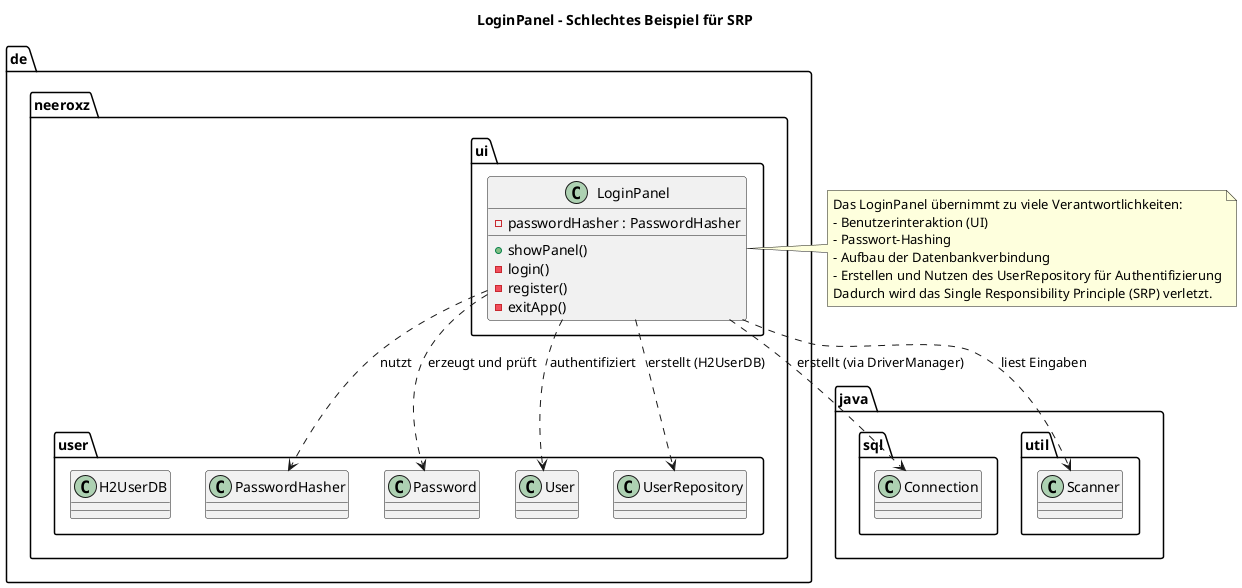 @startuml LoginPanel_SRP_Negativ
title LoginPanel - Schlechtes Beispiel für SRP

package "de.neeroxz.ui" {
  class LoginPanel {
    - passwordHasher : PasswordHasher
    + showPanel()
    - login()
    - register()
    - exitApp()
  }
}

package "de.neeroxz.user" {
  class PasswordHasher
  class Password
  class User
  class UserRepository
  class H2UserDB
}

package "java.sql" {
  class Connection
}

package "java.util" {
  class Scanner
}

LoginPanel ..> PasswordHasher : nutzt
LoginPanel ..> Scanner : liest Eingaben
LoginPanel ..> Connection : erstellt (via DriverManager)
LoginPanel ..> UserRepository : erstellt (H2UserDB)
LoginPanel ..> Password : erzeugt und prüft
LoginPanel ..> User : authentifiziert

note right of LoginPanel
  Das LoginPanel übernimmt zu viele Verantwortlichkeiten:
  - Benutzerinteraktion (UI)
  - Passwort-Hashing
  - Aufbau der Datenbankverbindung
  - Erstellen und Nutzen des UserRepository für Authentifizierung
  Dadurch wird das Single Responsibility Principle (SRP) verletzt.
end note

@enduml
